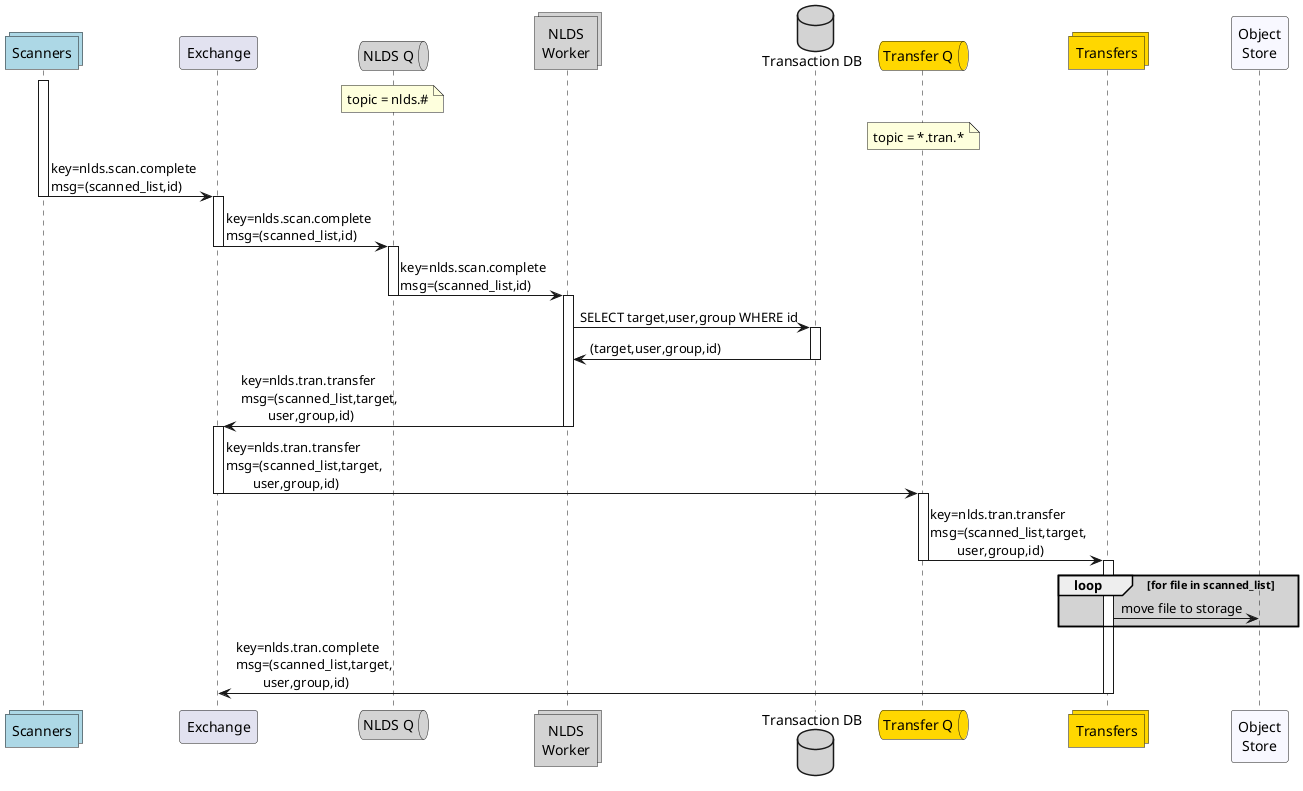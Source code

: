 @startuml message_flow_put2

collections scan as "Scanners" #lightblue

participant wex as "Exchange"

queue qw as "NLDS Q" #lightgrey
note over qw
    topic = nlds.#
end note
collections work as "NLDS\nWorker" #lightgrey
database iddb as "Transaction DB" #lightgrey

queue qt as "Transfer Q" #gold
note over qt
    topic = *.tran.*
end note
collections tran as "Transfers" #gold

participant obj as "Object\nStore" #GhostWhite

activate scan
scan -> wex : key=nlds.scan.complete\nmsg=(scanned_list,id)
deactivate scan
activate wex
wex -> qw : key=nlds.scan.complete\nmsg=(scanned_list,id)
deactivate wex
activate qw
qw -> work : key=nlds.scan.complete\nmsg=(scanned_list,id)
deactivate qw
activate work
work -> iddb : SELECT target,user,group WHERE id
activate iddb
iddb -> work : (target,user,group,id)
deactivate iddb
work -> wex  : key=nlds.tran.transfer\nmsg=(scanned_list,target,\n\tuser,group,id)
deactivate work
activate wex
wex -> qt : key=nlds.tran.transfer\nmsg=(scanned_list,target,\n\tuser,group,id)
deactivate wex
activate qt
qt -> tran : key=nlds.tran.transfer\nmsg=(scanned_list,target,\n\tuser,group,id)
deactivate qt

activate tran
loop #lightgrey for file in scanned_list 
    tran -> obj : move file to storage
end
tran -> wex : key=nlds.tran.complete\nmsg=(scanned_list,target,\n\tuser,group,id)
deactivate tran
@enduml